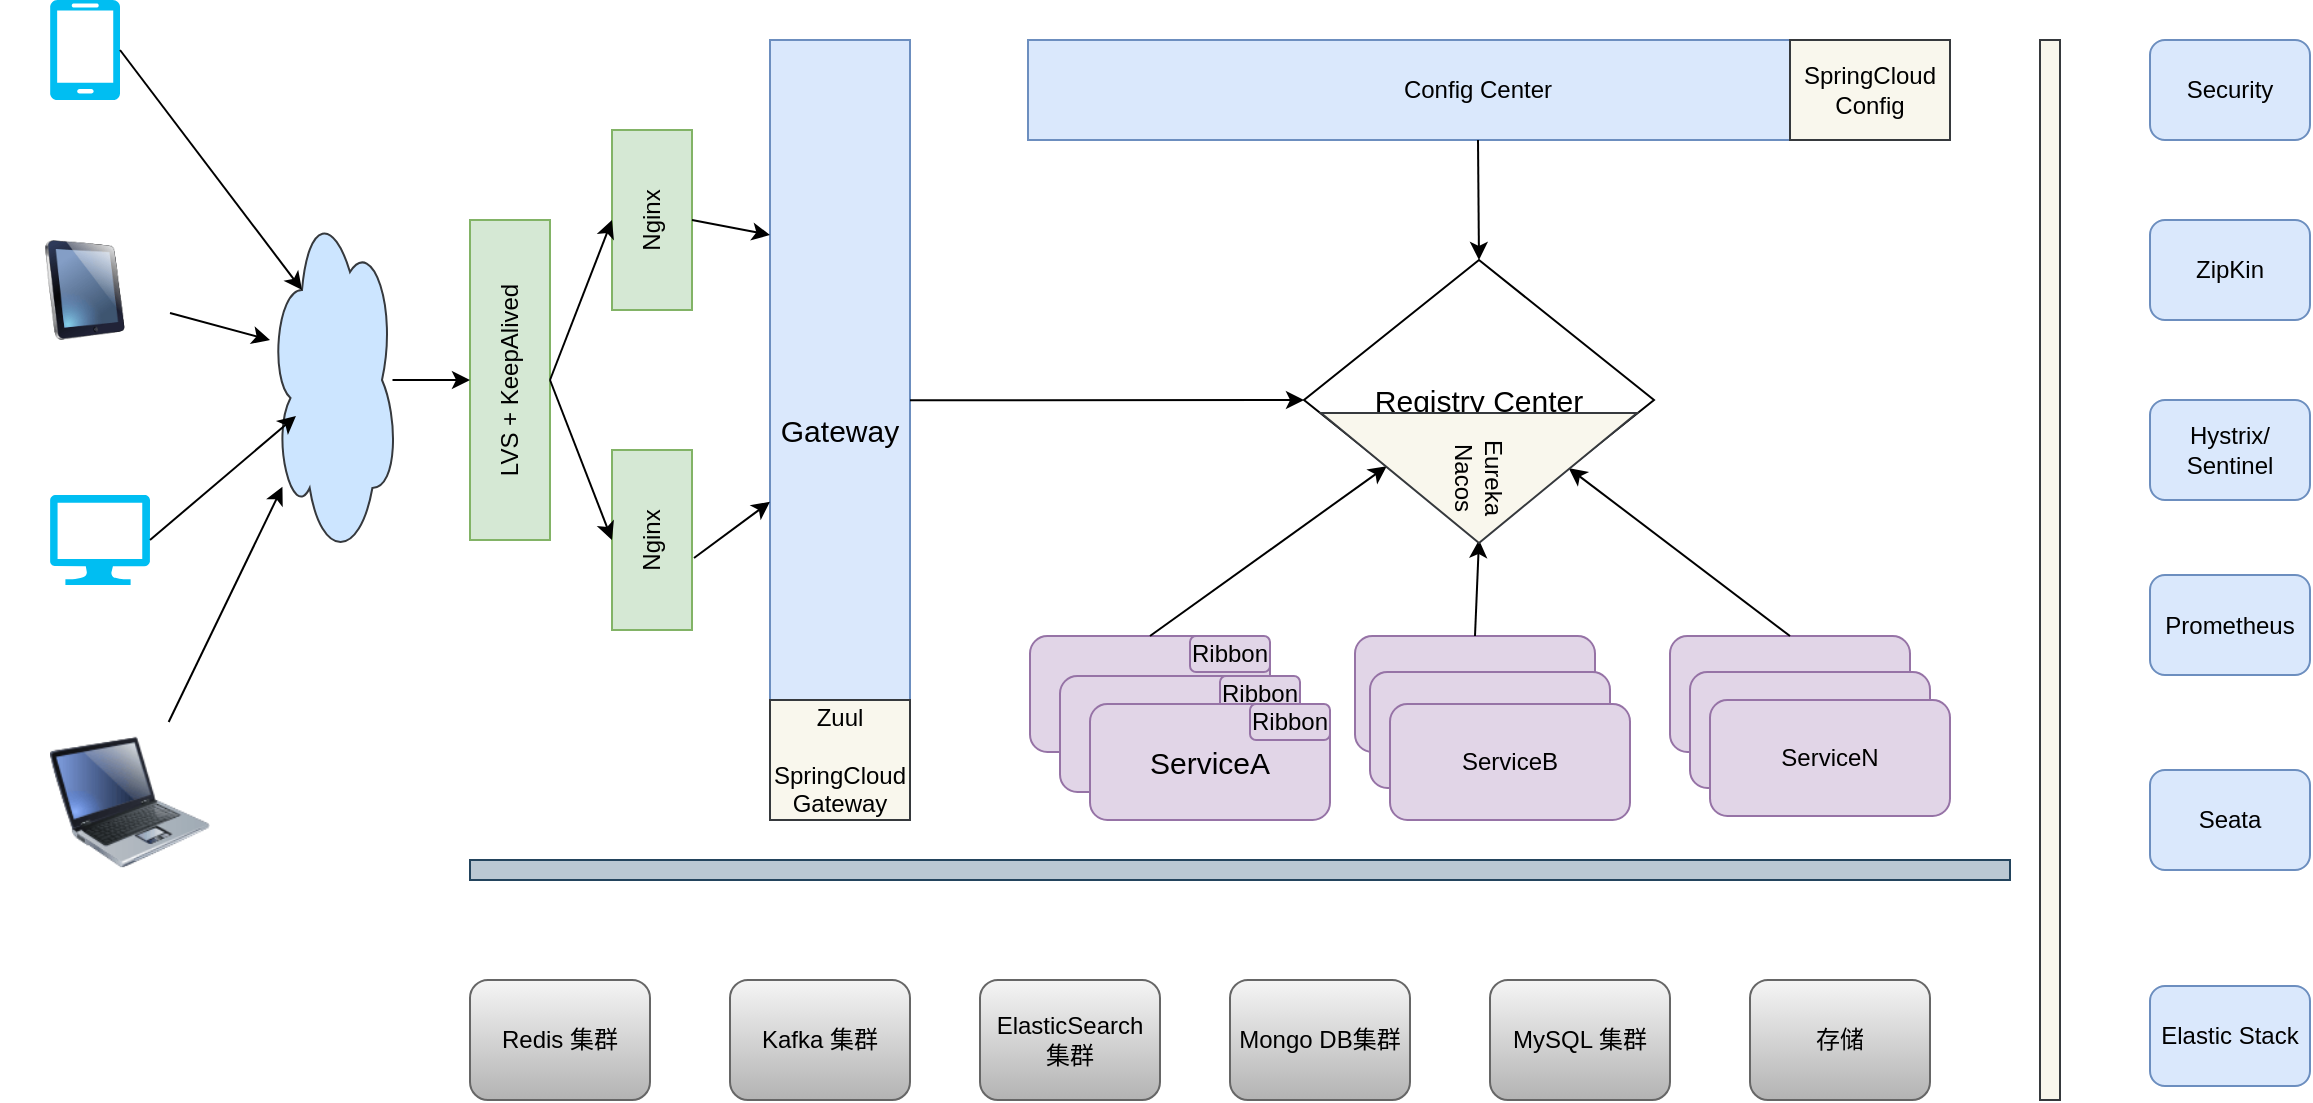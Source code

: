 <mxfile version="13.8.8" type="github">
  <diagram id="LU6QO38tGswoEXIDqAvo" name="Page-1">
    <mxGraphModel dx="1888" dy="547" grid="1" gridSize="10" guides="1" tooltips="1" connect="1" arrows="1" fold="1" page="1" pageScale="1" pageWidth="850" pageHeight="1100" math="0" shadow="0">
      <root>
        <mxCell id="0" />
        <mxCell id="1" parent="0" />
        <mxCell id="NodGiHg12sQAtbxWTaYu-13" value="&lt;font style=&quot;font-size: 15px&quot;&gt;Gateway&lt;/font&gt;" style="rounded=0;whiteSpace=wrap;html=1;fillColor=#dae8fc;strokeColor=#6c8ebf;" parent="1" vertex="1">
          <mxGeometry x="230" y="50" width="70" height="390" as="geometry" />
        </mxCell>
        <mxCell id="NodGiHg12sQAtbxWTaYu-15" value="Nginx" style="rounded=0;whiteSpace=wrap;html=1;fillColor=#d5e8d4;strokeColor=#82b366;rotation=-90;" parent="1" vertex="1">
          <mxGeometry x="126" y="120" width="90" height="40" as="geometry" />
        </mxCell>
        <mxCell id="NodGiHg12sQAtbxWTaYu-17" value="Nginx" style="rounded=0;whiteSpace=wrap;html=1;fillColor=#d5e8d4;strokeColor=#82b366;rotation=-90;" parent="1" vertex="1">
          <mxGeometry x="126" y="280" width="90" height="40" as="geometry" />
        </mxCell>
        <mxCell id="NodGiHg12sQAtbxWTaYu-18" value="&lt;font style=&quot;font-size: 15px&quot;&gt;ServiceA&lt;/font&gt;" style="rounded=1;whiteSpace=wrap;html=1;fillColor=#e1d5e7;strokeColor=#9673a6;" parent="1" vertex="1">
          <mxGeometry x="360" y="348" width="120" height="58" as="geometry" />
        </mxCell>
        <mxCell id="NodGiHg12sQAtbxWTaYu-19" value="ServiceB" style="rounded=1;whiteSpace=wrap;html=1;fillColor=#e1d5e7;strokeColor=#9673a6;" parent="1" vertex="1">
          <mxGeometry x="522.5" y="348" width="120" height="58" as="geometry" />
        </mxCell>
        <mxCell id="NodGiHg12sQAtbxWTaYu-20" value="Config Center" style="rounded=0;whiteSpace=wrap;html=1;fillColor=#dae8fc;strokeColor=#6c8ebf;" parent="1" vertex="1">
          <mxGeometry x="359" y="50" width="450" height="50" as="geometry" />
        </mxCell>
        <mxCell id="NodGiHg12sQAtbxWTaYu-21" value="&lt;div&gt;Zuul&lt;/div&gt;&lt;div&gt;&lt;br&gt;&lt;/div&gt;&lt;div&gt;SpringCloud Gateway&lt;br&gt;&lt;/div&gt;" style="rounded=0;whiteSpace=wrap;html=1;fillColor=#f9f7ed;strokeColor=#36393d;" parent="1" vertex="1">
          <mxGeometry x="230" y="380" width="70" height="60" as="geometry" />
        </mxCell>
        <mxCell id="NodGiHg12sQAtbxWTaYu-22" value="ServiceN" style="rounded=1;whiteSpace=wrap;html=1;fillColor=#e1d5e7;strokeColor=#9673a6;" parent="1" vertex="1">
          <mxGeometry x="680" y="348" width="120" height="58" as="geometry" />
        </mxCell>
        <mxCell id="NodGiHg12sQAtbxWTaYu-25" value="" style="rounded=0;whiteSpace=wrap;html=1;fillColor=#bac8d3;strokeColor=#23445d;" parent="1" vertex="1">
          <mxGeometry x="80" y="460" width="770" height="10" as="geometry" />
        </mxCell>
        <mxCell id="NodGiHg12sQAtbxWTaYu-30" value="MySQL 集群" style="rounded=1;whiteSpace=wrap;html=1;fillColor=#f5f5f5;strokeColor=#666666;gradientColor=#b3b3b3;" parent="1" vertex="1">
          <mxGeometry x="590" y="520" width="90" height="60" as="geometry" />
        </mxCell>
        <mxCell id="NodGiHg12sQAtbxWTaYu-31" value="Redis 集群" style="rounded=1;whiteSpace=wrap;html=1;fillColor=#f5f5f5;strokeColor=#666666;gradientColor=#b3b3b3;" parent="1" vertex="1">
          <mxGeometry x="80" y="520" width="90" height="60" as="geometry" />
        </mxCell>
        <mxCell id="NodGiHg12sQAtbxWTaYu-32" value="&lt;div&gt;Kafka 集群&lt;/div&gt;" style="rounded=1;whiteSpace=wrap;html=1;fillColor=#f5f5f5;strokeColor=#666666;gradientColor=#b3b3b3;" parent="1" vertex="1">
          <mxGeometry x="210" y="520" width="90" height="60" as="geometry" />
        </mxCell>
        <mxCell id="NodGiHg12sQAtbxWTaYu-33" value="&lt;div&gt;ElasticSearch 集群&lt;/div&gt;" style="rounded=1;whiteSpace=wrap;html=1;fillColor=#f5f5f5;strokeColor=#666666;gradientColor=#b3b3b3;" parent="1" vertex="1">
          <mxGeometry x="335" y="520" width="90" height="60" as="geometry" />
        </mxCell>
        <mxCell id="NodGiHg12sQAtbxWTaYu-34" value="&lt;div&gt;Mongo DB集群&lt;/div&gt;" style="rounded=1;whiteSpace=wrap;html=1;fillColor=#f5f5f5;strokeColor=#666666;gradientColor=#b3b3b3;" parent="1" vertex="1">
          <mxGeometry x="460" y="520" width="90" height="60" as="geometry" />
        </mxCell>
        <mxCell id="NodGiHg12sQAtbxWTaYu-35" value="存储" style="rounded=1;whiteSpace=wrap;html=1;fillColor=#f5f5f5;strokeColor=#666666;gradientColor=#b3b3b3;" parent="1" vertex="1">
          <mxGeometry x="720" y="520" width="90" height="60" as="geometry" />
        </mxCell>
        <mxCell id="NodGiHg12sQAtbxWTaYu-36" value="&lt;font style=&quot;font-size: 15px&quot;&gt;Registry Center&lt;/font&gt;" style="rhombus;whiteSpace=wrap;html=1;" parent="1" vertex="1">
          <mxGeometry x="497" y="160" width="175" height="140" as="geometry" />
        </mxCell>
        <mxCell id="NodGiHg12sQAtbxWTaYu-39" value="LVS + KeepAlived" style="rounded=0;whiteSpace=wrap;html=1;fillColor=#d5e8d4;strokeColor=#82b366;rotation=-90;" parent="1" vertex="1">
          <mxGeometry x="20" y="200" width="160" height="40" as="geometry" />
        </mxCell>
        <mxCell id="NodGiHg12sQAtbxWTaYu-40" value="" style="ellipse;shape=cloud;whiteSpace=wrap;html=1;fillColor=#cce5ff;strokeColor=#36393d;" parent="1" vertex="1">
          <mxGeometry x="-20" y="130" width="64" height="180" as="geometry" />
        </mxCell>
        <mxCell id="NodGiHg12sQAtbxWTaYu-41" value="&lt;div&gt;SpringCloud Config&lt;/div&gt;" style="rounded=0;whiteSpace=wrap;html=1;fillColor=#f9f7ed;strokeColor=#36393d;" parent="1" vertex="1">
          <mxGeometry x="740" y="50" width="80" height="50" as="geometry" />
        </mxCell>
        <mxCell id="NodGiHg12sQAtbxWTaYu-42" value="" style="endArrow=classic;html=1;exitX=0.5;exitY=0;exitDx=0;exitDy=0;" parent="1" source="NodGiHg12sQAtbxWTaYu-18" target="NodGiHg12sQAtbxWTaYu-36" edge="1">
          <mxGeometry width="50" height="50" relative="1" as="geometry">
            <mxPoint x="420" y="380" as="sourcePoint" />
            <mxPoint x="470" y="330" as="targetPoint" />
          </mxGeometry>
        </mxCell>
        <mxCell id="NodGiHg12sQAtbxWTaYu-43" value="" style="endArrow=classic;html=1;entryX=0;entryY=0.5;entryDx=0;entryDy=0;exitX=1;exitY=0.462;exitDx=0;exitDy=0;exitPerimeter=0;" parent="1" source="NodGiHg12sQAtbxWTaYu-13" target="NodGiHg12sQAtbxWTaYu-36" edge="1">
          <mxGeometry width="50" height="50" relative="1" as="geometry">
            <mxPoint x="300" y="240" as="sourcePoint" />
            <mxPoint x="350" y="190" as="targetPoint" />
          </mxGeometry>
        </mxCell>
        <mxCell id="NodGiHg12sQAtbxWTaYu-44" value="" style="endArrow=classic;html=1;exitX=0.5;exitY=0;exitDx=0;exitDy=0;" parent="1" source="NodGiHg12sQAtbxWTaYu-22" target="NodGiHg12sQAtbxWTaYu-36" edge="1">
          <mxGeometry width="50" height="50" relative="1" as="geometry">
            <mxPoint x="680" y="340" as="sourcePoint" />
            <mxPoint x="930" y="260" as="targetPoint" />
          </mxGeometry>
        </mxCell>
        <mxCell id="NodGiHg12sQAtbxWTaYu-45" value="" style="endArrow=classic;html=1;exitX=0.5;exitY=0;exitDx=0;exitDy=0;entryX=0.5;entryY=1;entryDx=0;entryDy=0;" parent="1" source="NodGiHg12sQAtbxWTaYu-19" target="NodGiHg12sQAtbxWTaYu-36" edge="1">
          <mxGeometry width="50" height="50" relative="1" as="geometry">
            <mxPoint x="680" y="361.03" as="sourcePoint" />
            <mxPoint x="787.325" y="250.004" as="targetPoint" />
          </mxGeometry>
        </mxCell>
        <mxCell id="NodGiHg12sQAtbxWTaYu-47" value="&lt;div&gt;Eureka&lt;/div&gt;&lt;div&gt;Nacos&lt;br&gt;&lt;/div&gt;" style="triangle;whiteSpace=wrap;html=1;rotation=90;fillColor=#f9f7ed;strokeColor=#36393d;" parent="1" vertex="1">
          <mxGeometry x="552" y="190" width="65" height="158" as="geometry" />
        </mxCell>
        <mxCell id="NodGiHg12sQAtbxWTaYu-48" value="Ribbon" style="rounded=1;whiteSpace=wrap;html=1;arcSize=17;fillColor=#e1d5e7;strokeColor=#9673a6;" parent="1" vertex="1">
          <mxGeometry x="440" y="348" width="40" height="18" as="geometry" />
        </mxCell>
        <mxCell id="NodGiHg12sQAtbxWTaYu-49" value="Hystrux/Sentinel" style="rounded=1;whiteSpace=wrap;html=1;arcSize=17;fillColor=#e1d5e7;strokeColor=#9673a6;" parent="1" vertex="1">
          <mxGeometry x="390" y="388" width="90" height="18" as="geometry" />
        </mxCell>
        <mxCell id="NodGiHg12sQAtbxWTaYu-50" value="&lt;font style=&quot;font-size: 15px&quot;&gt;ServiceA&lt;/font&gt;" style="rounded=1;whiteSpace=wrap;html=1;fillColor=#e1d5e7;strokeColor=#9673a6;" parent="1" vertex="1">
          <mxGeometry x="375" y="368" width="120" height="58" as="geometry" />
        </mxCell>
        <mxCell id="NodGiHg12sQAtbxWTaYu-51" value="Ribbon" style="rounded=1;whiteSpace=wrap;html=1;arcSize=17;fillColor=#e1d5e7;strokeColor=#9673a6;" parent="1" vertex="1">
          <mxGeometry x="455" y="368" width="40" height="18" as="geometry" />
        </mxCell>
        <mxCell id="NodGiHg12sQAtbxWTaYu-52" value="Hystrux/Sentinel" style="rounded=1;whiteSpace=wrap;html=1;arcSize=17;fillColor=#e1d5e7;strokeColor=#9673a6;" parent="1" vertex="1">
          <mxGeometry x="405" y="408" width="90" height="18" as="geometry" />
        </mxCell>
        <mxCell id="NodGiHg12sQAtbxWTaYu-53" value="&lt;font style=&quot;font-size: 15px&quot;&gt;ServiceA&lt;/font&gt;" style="rounded=1;whiteSpace=wrap;html=1;fillColor=#e1d5e7;strokeColor=#9673a6;" parent="1" vertex="1">
          <mxGeometry x="390" y="382" width="120" height="58" as="geometry" />
        </mxCell>
        <mxCell id="NodGiHg12sQAtbxWTaYu-54" value="Ribbon" style="rounded=1;whiteSpace=wrap;html=1;arcSize=17;fillColor=#e1d5e7;strokeColor=#9673a6;" parent="1" vertex="1">
          <mxGeometry x="470" y="382" width="40" height="18" as="geometry" />
        </mxCell>
        <mxCell id="NodGiHg12sQAtbxWTaYu-56" value="ServiceB" style="rounded=1;whiteSpace=wrap;html=1;fillColor=#e1d5e7;strokeColor=#9673a6;" parent="1" vertex="1">
          <mxGeometry x="530" y="366" width="120" height="58" as="geometry" />
        </mxCell>
        <mxCell id="NodGiHg12sQAtbxWTaYu-57" value="ServiceB" style="rounded=1;whiteSpace=wrap;html=1;fillColor=#e1d5e7;strokeColor=#9673a6;" parent="1" vertex="1">
          <mxGeometry x="540" y="382" width="120" height="58" as="geometry" />
        </mxCell>
        <mxCell id="NodGiHg12sQAtbxWTaYu-58" value="ServiceN" style="rounded=1;whiteSpace=wrap;html=1;fillColor=#e1d5e7;strokeColor=#9673a6;" parent="1" vertex="1">
          <mxGeometry x="690" y="366" width="120" height="58" as="geometry" />
        </mxCell>
        <mxCell id="NodGiHg12sQAtbxWTaYu-59" value="ServiceN" style="rounded=1;whiteSpace=wrap;html=1;fillColor=#e1d5e7;strokeColor=#9673a6;" parent="1" vertex="1">
          <mxGeometry x="700" y="380" width="120" height="58" as="geometry" />
        </mxCell>
        <mxCell id="NodGiHg12sQAtbxWTaYu-60" value="" style="endArrow=classic;html=1;exitX=0.5;exitY=1;exitDx=0;exitDy=0;entryX=0;entryY=0.25;entryDx=0;entryDy=0;" parent="1" source="NodGiHg12sQAtbxWTaYu-15" target="NodGiHg12sQAtbxWTaYu-13" edge="1">
          <mxGeometry width="50" height="50" relative="1" as="geometry">
            <mxPoint x="420" y="310" as="sourcePoint" />
            <mxPoint x="470" y="260" as="targetPoint" />
          </mxGeometry>
        </mxCell>
        <mxCell id="NodGiHg12sQAtbxWTaYu-61" value="" style="endArrow=classic;html=1;exitX=0.4;exitY=1.025;exitDx=0;exitDy=0;exitPerimeter=0;entryX=0;entryY=0.592;entryDx=0;entryDy=0;entryPerimeter=0;" parent="1" source="NodGiHg12sQAtbxWTaYu-17" target="NodGiHg12sQAtbxWTaYu-13" edge="1">
          <mxGeometry width="50" height="50" relative="1" as="geometry">
            <mxPoint x="420" y="310" as="sourcePoint" />
            <mxPoint x="470" y="260" as="targetPoint" />
          </mxGeometry>
        </mxCell>
        <mxCell id="NodGiHg12sQAtbxWTaYu-62" value="" style="endArrow=classic;html=1;exitX=0.5;exitY=1;exitDx=0;exitDy=0;entryX=0.5;entryY=0;entryDx=0;entryDy=0;" parent="1" source="NodGiHg12sQAtbxWTaYu-39" target="NodGiHg12sQAtbxWTaYu-15" edge="1">
          <mxGeometry width="50" height="50" relative="1" as="geometry">
            <mxPoint x="420" y="310" as="sourcePoint" />
            <mxPoint x="470" y="260" as="targetPoint" />
          </mxGeometry>
        </mxCell>
        <mxCell id="NodGiHg12sQAtbxWTaYu-63" value="" style="endArrow=classic;html=1;entryX=0.5;entryY=0;entryDx=0;entryDy=0;exitX=0.5;exitY=1;exitDx=0;exitDy=0;" parent="1" source="NodGiHg12sQAtbxWTaYu-39" target="NodGiHg12sQAtbxWTaYu-17" edge="1">
          <mxGeometry width="50" height="50" relative="1" as="geometry">
            <mxPoint x="420" y="310" as="sourcePoint" />
            <mxPoint x="470" y="260" as="targetPoint" />
          </mxGeometry>
        </mxCell>
        <mxCell id="NodGiHg12sQAtbxWTaYu-66" value="" style="endArrow=classic;html=1;exitX=0.957;exitY=0.5;exitDx=0;exitDy=0;exitPerimeter=0;" parent="1" source="NodGiHg12sQAtbxWTaYu-40" edge="1">
          <mxGeometry width="50" height="50" relative="1" as="geometry">
            <mxPoint x="420" y="310" as="sourcePoint" />
            <mxPoint x="80" y="220" as="targetPoint" />
          </mxGeometry>
        </mxCell>
        <mxCell id="NodGiHg12sQAtbxWTaYu-70" value="" style="verticalLabelPosition=bottom;html=1;verticalAlign=top;align=center;strokeColor=none;fillColor=#00BEF2;shape=mxgraph.azure.computer;pointerEvents=1;" parent="1" vertex="1">
          <mxGeometry x="-130" y="277.5" width="50" height="45" as="geometry" />
        </mxCell>
        <mxCell id="NodGiHg12sQAtbxWTaYu-71" value="" style="image;html=1;image=img/lib/clip_art/computers/Laptop_128x128.png" parent="1" vertex="1">
          <mxGeometry x="-130" y="391" width="80" height="80" as="geometry" />
        </mxCell>
        <mxCell id="NodGiHg12sQAtbxWTaYu-72" value="" style="verticalLabelPosition=bottom;html=1;verticalAlign=top;align=center;strokeColor=none;fillColor=#00BEF2;shape=mxgraph.azure.mobile;pointerEvents=1;" parent="1" vertex="1">
          <mxGeometry x="-130" y="30" width="35" height="50" as="geometry" />
        </mxCell>
        <mxCell id="NodGiHg12sQAtbxWTaYu-73" value="" style="image;html=1;image=img/lib/clip_art/computers/iPad_128x128.png" parent="1" vertex="1">
          <mxGeometry x="-155" y="150" width="85" height="50" as="geometry" />
        </mxCell>
        <mxCell id="NodGiHg12sQAtbxWTaYu-77" value="" style="endArrow=classic;html=1;exitX=1;exitY=0.5;exitDx=0;exitDy=0;exitPerimeter=0;entryX=0.25;entryY=0.25;entryDx=0;entryDy=0;entryPerimeter=0;" parent="1" source="NodGiHg12sQAtbxWTaYu-72" target="NodGiHg12sQAtbxWTaYu-40" edge="1">
          <mxGeometry width="50" height="50" relative="1" as="geometry">
            <mxPoint x="270" y="310" as="sourcePoint" />
            <mxPoint x="340" y="300" as="targetPoint" />
          </mxGeometry>
        </mxCell>
        <mxCell id="NodGiHg12sQAtbxWTaYu-78" value="" style="endArrow=classic;html=1;" parent="1" source="NodGiHg12sQAtbxWTaYu-73" edge="1">
          <mxGeometry width="50" height="50" relative="1" as="geometry">
            <mxPoint x="-80" y="190" as="sourcePoint" />
            <mxPoint x="-20" y="200" as="targetPoint" />
          </mxGeometry>
        </mxCell>
        <mxCell id="NodGiHg12sQAtbxWTaYu-79" value="" style="endArrow=classic;html=1;exitX=1;exitY=0.5;exitDx=0;exitDy=0;exitPerimeter=0;entryX=0.203;entryY=0.6;entryDx=0;entryDy=0;entryPerimeter=0;" parent="1" source="NodGiHg12sQAtbxWTaYu-70" target="NodGiHg12sQAtbxWTaYu-40" edge="1">
          <mxGeometry width="50" height="50" relative="1" as="geometry">
            <mxPoint x="270" y="310" as="sourcePoint" />
            <mxPoint x="320" y="260" as="targetPoint" />
          </mxGeometry>
        </mxCell>
        <mxCell id="NodGiHg12sQAtbxWTaYu-80" value="" style="endArrow=classic;html=1;" parent="1" source="NodGiHg12sQAtbxWTaYu-71" target="NodGiHg12sQAtbxWTaYu-40" edge="1">
          <mxGeometry width="50" height="50" relative="1" as="geometry">
            <mxPoint x="270" y="310" as="sourcePoint" />
            <mxPoint x="320" y="260" as="targetPoint" />
          </mxGeometry>
        </mxCell>
        <mxCell id="NodGiHg12sQAtbxWTaYu-81" value="ZipKin" style="rounded=1;whiteSpace=wrap;html=1;fillColor=#dae8fc;strokeColor=#6c8ebf;" parent="1" vertex="1">
          <mxGeometry x="920" y="140" width="80" height="50" as="geometry" />
        </mxCell>
        <mxCell id="NodGiHg12sQAtbxWTaYu-82" value="" style="rounded=0;whiteSpace=wrap;html=1;rotation=90;fillColor=#f9f7ed;strokeColor=#36393d;" parent="1" vertex="1">
          <mxGeometry x="605" y="310" width="530" height="10" as="geometry" />
        </mxCell>
        <mxCell id="NodGiHg12sQAtbxWTaYu-83" value="Security" style="rounded=1;whiteSpace=wrap;html=1;fillColor=#dae8fc;strokeColor=#6c8ebf;" parent="1" vertex="1">
          <mxGeometry x="920" y="50" width="80" height="50" as="geometry" />
        </mxCell>
        <mxCell id="NodGiHg12sQAtbxWTaYu-84" value="Seata" style="rounded=1;whiteSpace=wrap;html=1;fillColor=#dae8fc;strokeColor=#6c8ebf;" parent="1" vertex="1">
          <mxGeometry x="920" y="415" width="80" height="50" as="geometry" />
        </mxCell>
        <mxCell id="NodGiHg12sQAtbxWTaYu-85" value="Elastic Stack" style="rounded=1;whiteSpace=wrap;html=1;fillColor=#dae8fc;strokeColor=#6c8ebf;" parent="1" vertex="1">
          <mxGeometry x="920" y="523" width="80" height="50" as="geometry" />
        </mxCell>
        <mxCell id="NodGiHg12sQAtbxWTaYu-86" value="Prometheus" style="rounded=1;whiteSpace=wrap;html=1;fillColor=#dae8fc;strokeColor=#6c8ebf;" parent="1" vertex="1">
          <mxGeometry x="920" y="317.5" width="80" height="50" as="geometry" />
        </mxCell>
        <mxCell id="NodGiHg12sQAtbxWTaYu-87" value="&lt;div&gt;Hystrix/&lt;/div&gt;&lt;div&gt;Sentinel&lt;br&gt;&lt;/div&gt;" style="rounded=1;whiteSpace=wrap;html=1;fillColor=#dae8fc;strokeColor=#6c8ebf;" parent="1" vertex="1">
          <mxGeometry x="920" y="230" width="80" height="50" as="geometry" />
        </mxCell>
        <mxCell id="NodGiHg12sQAtbxWTaYu-88" value="" style="endArrow=classic;html=1;exitX=0.5;exitY=1;exitDx=0;exitDy=0;entryX=0.5;entryY=0;entryDx=0;entryDy=0;" parent="1" source="NodGiHg12sQAtbxWTaYu-20" target="NodGiHg12sQAtbxWTaYu-36" edge="1">
          <mxGeometry width="50" height="50" relative="1" as="geometry">
            <mxPoint x="530" y="220" as="sourcePoint" />
            <mxPoint x="580" y="170" as="targetPoint" />
          </mxGeometry>
        </mxCell>
      </root>
    </mxGraphModel>
  </diagram>
</mxfile>
